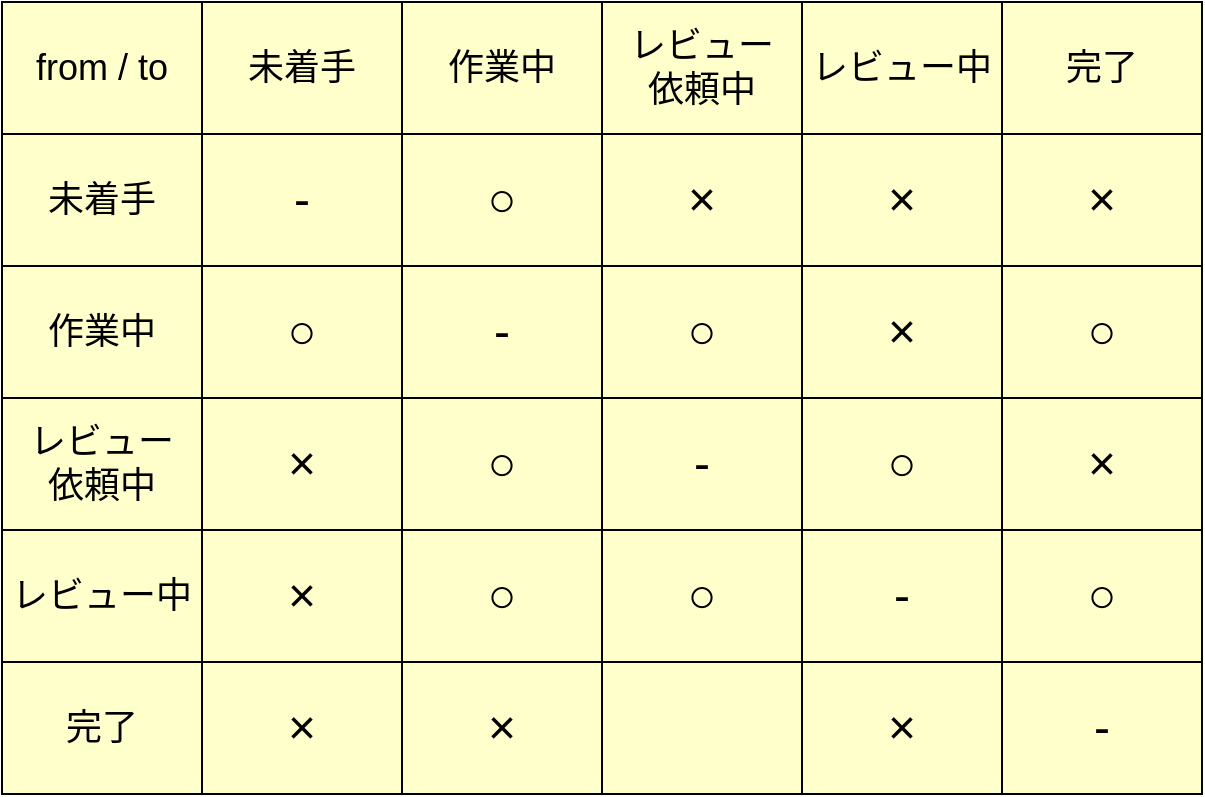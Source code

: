 <mxfile>
    <diagram id="P8KsfzqtJGq3ZEd3K50W" name="Page-1">
        <mxGraphModel dx="561" dy="556" grid="1" gridSize="10" guides="1" tooltips="1" connect="1" arrows="1" fold="1" page="1" pageScale="1" pageWidth="850" pageHeight="1100" math="0" shadow="0">
            <root>
                <mxCell id="0"/>
                <mxCell id="1" parent="0"/>
                <mxCell id="2" value="" style="shape=table;startSize=0;container=1;collapsible=0;childLayout=tableLayout;fillColor=#FFFFCC;" vertex="1" parent="1">
                    <mxGeometry x="30" y="70" width="600" height="396" as="geometry"/>
                </mxCell>
                <mxCell id="3" value="" style="shape=tableRow;horizontal=0;startSize=0;swimlaneHead=0;swimlaneBody=0;top=0;left=0;bottom=0;right=0;collapsible=0;dropTarget=0;fillColor=none;points=[[0,0.5],[1,0.5]];portConstraint=eastwest;" vertex="1" parent="2">
                    <mxGeometry width="600" height="66" as="geometry"/>
                </mxCell>
                <mxCell id="4" value="&lt;font style=&quot;font-size: 18px;&quot;&gt;from / to&lt;/font&gt;" style="shape=partialRectangle;html=1;whiteSpace=wrap;connectable=0;overflow=hidden;fillColor=none;top=0;left=0;bottom=0;right=0;pointerEvents=1;" vertex="1" parent="3">
                    <mxGeometry width="100" height="66" as="geometry">
                        <mxRectangle width="100" height="66" as="alternateBounds"/>
                    </mxGeometry>
                </mxCell>
                <mxCell id="5" value="&lt;font style=&quot;font-size: 18px;&quot;&gt;未着手&lt;/font&gt;" style="shape=partialRectangle;html=1;whiteSpace=wrap;connectable=0;overflow=hidden;fillColor=none;top=0;left=0;bottom=0;right=0;pointerEvents=1;" vertex="1" parent="3">
                    <mxGeometry x="100" width="100" height="66" as="geometry">
                        <mxRectangle width="100" height="66" as="alternateBounds"/>
                    </mxGeometry>
                </mxCell>
                <mxCell id="6" value="&lt;font style=&quot;font-size: 18px;&quot;&gt;作業中&lt;/font&gt;" style="shape=partialRectangle;html=1;whiteSpace=wrap;connectable=0;overflow=hidden;fillColor=none;top=0;left=0;bottom=0;right=0;pointerEvents=1;" vertex="1" parent="3">
                    <mxGeometry x="200" width="100" height="66" as="geometry">
                        <mxRectangle width="100" height="66" as="alternateBounds"/>
                    </mxGeometry>
                </mxCell>
                <mxCell id="48" value="&lt;font style=&quot;font-size: 18px;&quot;&gt;レビュー&lt;br&gt;依頼中&lt;/font&gt;" style="shape=partialRectangle;html=1;whiteSpace=wrap;connectable=0;overflow=hidden;fillColor=none;top=0;left=0;bottom=0;right=0;pointerEvents=1;" vertex="1" parent="3">
                    <mxGeometry x="300" width="100" height="66" as="geometry">
                        <mxRectangle width="100" height="66" as="alternateBounds"/>
                    </mxGeometry>
                </mxCell>
                <mxCell id="7" value="&lt;font style=&quot;font-size: 18px;&quot;&gt;レビュー中&lt;/font&gt;" style="shape=partialRectangle;html=1;whiteSpace=wrap;connectable=0;overflow=hidden;fillColor=none;top=0;left=0;bottom=0;right=0;pointerEvents=1;" vertex="1" parent="3">
                    <mxGeometry x="400" width="100" height="66" as="geometry">
                        <mxRectangle width="100" height="66" as="alternateBounds"/>
                    </mxGeometry>
                </mxCell>
                <mxCell id="8" value="&lt;font style=&quot;font-size: 18px;&quot;&gt;完了&lt;/font&gt;" style="shape=partialRectangle;html=1;whiteSpace=wrap;connectable=0;overflow=hidden;fillColor=none;top=0;left=0;bottom=0;right=0;pointerEvents=1;" vertex="1" parent="3">
                    <mxGeometry x="500" width="100" height="66" as="geometry">
                        <mxRectangle width="100" height="66" as="alternateBounds"/>
                    </mxGeometry>
                </mxCell>
                <mxCell id="9" value="" style="shape=tableRow;horizontal=0;startSize=0;swimlaneHead=0;swimlaneBody=0;top=0;left=0;bottom=0;right=0;collapsible=0;dropTarget=0;fillColor=none;points=[[0,0.5],[1,0.5]];portConstraint=eastwest;" vertex="1" parent="2">
                    <mxGeometry y="66" width="600" height="66" as="geometry"/>
                </mxCell>
                <mxCell id="10" value="&lt;font style=&quot;font-size: 18px;&quot;&gt;未着手&lt;/font&gt;" style="shape=partialRectangle;html=1;whiteSpace=wrap;connectable=0;overflow=hidden;fillColor=none;top=0;left=0;bottom=0;right=0;pointerEvents=1;" vertex="1" parent="9">
                    <mxGeometry width="100" height="66" as="geometry">
                        <mxRectangle width="100" height="66" as="alternateBounds"/>
                    </mxGeometry>
                </mxCell>
                <mxCell id="11" value="&lt;font style=&quot;font-size: 24px;&quot;&gt;-&lt;/font&gt;" style="shape=partialRectangle;html=1;whiteSpace=wrap;connectable=0;overflow=hidden;fillColor=none;top=0;left=0;bottom=0;right=0;pointerEvents=1;" vertex="1" parent="9">
                    <mxGeometry x="100" width="100" height="66" as="geometry">
                        <mxRectangle width="100" height="66" as="alternateBounds"/>
                    </mxGeometry>
                </mxCell>
                <mxCell id="12" value="&lt;font style=&quot;font-size: 24px;&quot;&gt;○&lt;/font&gt;" style="shape=partialRectangle;html=1;whiteSpace=wrap;connectable=0;overflow=hidden;fillColor=none;top=0;left=0;bottom=0;right=0;pointerEvents=1;" vertex="1" parent="9">
                    <mxGeometry x="200" width="100" height="66" as="geometry">
                        <mxRectangle width="100" height="66" as="alternateBounds"/>
                    </mxGeometry>
                </mxCell>
                <mxCell id="49" value="&lt;span style=&quot;font-size: 24px;&quot;&gt;×&lt;/span&gt;" style="shape=partialRectangle;html=1;whiteSpace=wrap;connectable=0;overflow=hidden;fillColor=none;top=0;left=0;bottom=0;right=0;pointerEvents=1;" vertex="1" parent="9">
                    <mxGeometry x="300" width="100" height="66" as="geometry">
                        <mxRectangle width="100" height="66" as="alternateBounds"/>
                    </mxGeometry>
                </mxCell>
                <mxCell id="13" value="&lt;span style=&quot;font-size: 24px;&quot;&gt;×&lt;/span&gt;" style="shape=partialRectangle;html=1;whiteSpace=wrap;connectable=0;overflow=hidden;fillColor=none;top=0;left=0;bottom=0;right=0;pointerEvents=1;" vertex="1" parent="9">
                    <mxGeometry x="400" width="100" height="66" as="geometry">
                        <mxRectangle width="100" height="66" as="alternateBounds"/>
                    </mxGeometry>
                </mxCell>
                <mxCell id="14" value="&lt;span style=&quot;font-size: 24px;&quot;&gt;×&lt;/span&gt;" style="shape=partialRectangle;html=1;whiteSpace=wrap;connectable=0;overflow=hidden;fillColor=none;top=0;left=0;bottom=0;right=0;pointerEvents=1;" vertex="1" parent="9">
                    <mxGeometry x="500" width="100" height="66" as="geometry">
                        <mxRectangle width="100" height="66" as="alternateBounds"/>
                    </mxGeometry>
                </mxCell>
                <mxCell id="15" value="" style="shape=tableRow;horizontal=0;startSize=0;swimlaneHead=0;swimlaneBody=0;top=0;left=0;bottom=0;right=0;collapsible=0;dropTarget=0;fillColor=none;points=[[0,0.5],[1,0.5]];portConstraint=eastwest;" vertex="1" parent="2">
                    <mxGeometry y="132" width="600" height="66" as="geometry"/>
                </mxCell>
                <mxCell id="16" value="&lt;font style=&quot;font-size: 18px;&quot;&gt;作業中&lt;/font&gt;" style="shape=partialRectangle;html=1;whiteSpace=wrap;connectable=0;overflow=hidden;fillColor=none;top=0;left=0;bottom=0;right=0;pointerEvents=1;" vertex="1" parent="15">
                    <mxGeometry width="100" height="66" as="geometry">
                        <mxRectangle width="100" height="66" as="alternateBounds"/>
                    </mxGeometry>
                </mxCell>
                <mxCell id="17" value="&lt;span style=&quot;font-size: 24px;&quot;&gt;○&lt;/span&gt;" style="shape=partialRectangle;html=1;whiteSpace=wrap;connectable=0;overflow=hidden;fillColor=none;top=0;left=0;bottom=0;right=0;pointerEvents=1;" vertex="1" parent="15">
                    <mxGeometry x="100" width="100" height="66" as="geometry">
                        <mxRectangle width="100" height="66" as="alternateBounds"/>
                    </mxGeometry>
                </mxCell>
                <mxCell id="18" value="&lt;span style=&quot;font-size: 24px;&quot;&gt;-&lt;/span&gt;" style="shape=partialRectangle;html=1;whiteSpace=wrap;connectable=0;overflow=hidden;fillColor=none;top=0;left=0;bottom=0;right=0;pointerEvents=1;" vertex="1" parent="15">
                    <mxGeometry x="200" width="100" height="66" as="geometry">
                        <mxRectangle width="100" height="66" as="alternateBounds"/>
                    </mxGeometry>
                </mxCell>
                <mxCell id="50" value="&lt;span style=&quot;font-size: 24px;&quot;&gt;○&lt;/span&gt;" style="shape=partialRectangle;html=1;whiteSpace=wrap;connectable=0;overflow=hidden;fillColor=none;top=0;left=0;bottom=0;right=0;pointerEvents=1;" vertex="1" parent="15">
                    <mxGeometry x="300" width="100" height="66" as="geometry">
                        <mxRectangle width="100" height="66" as="alternateBounds"/>
                    </mxGeometry>
                </mxCell>
                <mxCell id="19" value="&lt;span style=&quot;font-size: 24px;&quot;&gt;×&lt;/span&gt;" style="shape=partialRectangle;html=1;whiteSpace=wrap;connectable=0;overflow=hidden;fillColor=none;top=0;left=0;bottom=0;right=0;pointerEvents=1;" vertex="1" parent="15">
                    <mxGeometry x="400" width="100" height="66" as="geometry">
                        <mxRectangle width="100" height="66" as="alternateBounds"/>
                    </mxGeometry>
                </mxCell>
                <mxCell id="20" value="&lt;span style=&quot;font-size: 24px;&quot;&gt;○&lt;/span&gt;" style="shape=partialRectangle;html=1;whiteSpace=wrap;connectable=0;overflow=hidden;fillColor=none;top=0;left=0;bottom=0;right=0;pointerEvents=1;" vertex="1" parent="15">
                    <mxGeometry x="500" width="100" height="66" as="geometry">
                        <mxRectangle width="100" height="66" as="alternateBounds"/>
                    </mxGeometry>
                </mxCell>
                <mxCell id="53" style="shape=tableRow;horizontal=0;startSize=0;swimlaneHead=0;swimlaneBody=0;top=0;left=0;bottom=0;right=0;collapsible=0;dropTarget=0;fillColor=none;points=[[0,0.5],[1,0.5]];portConstraint=eastwest;" vertex="1" parent="2">
                    <mxGeometry y="198" width="600" height="66" as="geometry"/>
                </mxCell>
                <mxCell id="54" value="&lt;font style=&quot;font-size: 18px;&quot;&gt;レビュー&lt;br&gt;依頼中&lt;/font&gt;" style="shape=partialRectangle;html=1;whiteSpace=wrap;connectable=0;overflow=hidden;fillColor=none;top=0;left=0;bottom=0;right=0;pointerEvents=1;" vertex="1" parent="53">
                    <mxGeometry width="100" height="66" as="geometry">
                        <mxRectangle width="100" height="66" as="alternateBounds"/>
                    </mxGeometry>
                </mxCell>
                <mxCell id="55" value="&lt;span style=&quot;font-size: 24px;&quot;&gt;×&lt;/span&gt;" style="shape=partialRectangle;html=1;whiteSpace=wrap;connectable=0;overflow=hidden;fillColor=none;top=0;left=0;bottom=0;right=0;pointerEvents=1;" vertex="1" parent="53">
                    <mxGeometry x="100" width="100" height="66" as="geometry">
                        <mxRectangle width="100" height="66" as="alternateBounds"/>
                    </mxGeometry>
                </mxCell>
                <mxCell id="56" value="&lt;span style=&quot;font-size: 24px;&quot;&gt;○&lt;/span&gt;" style="shape=partialRectangle;html=1;whiteSpace=wrap;connectable=0;overflow=hidden;fillColor=none;top=0;left=0;bottom=0;right=0;pointerEvents=1;" vertex="1" parent="53">
                    <mxGeometry x="200" width="100" height="66" as="geometry">
                        <mxRectangle width="100" height="66" as="alternateBounds"/>
                    </mxGeometry>
                </mxCell>
                <mxCell id="57" value="&lt;span style=&quot;font-size: 24px;&quot;&gt;-&lt;/span&gt;" style="shape=partialRectangle;html=1;whiteSpace=wrap;connectable=0;overflow=hidden;fillColor=none;top=0;left=0;bottom=0;right=0;pointerEvents=1;" vertex="1" parent="53">
                    <mxGeometry x="300" width="100" height="66" as="geometry">
                        <mxRectangle width="100" height="66" as="alternateBounds"/>
                    </mxGeometry>
                </mxCell>
                <mxCell id="58" value="&lt;span style=&quot;font-size: 24px;&quot;&gt;○&lt;/span&gt;" style="shape=partialRectangle;html=1;whiteSpace=wrap;connectable=0;overflow=hidden;fillColor=none;top=0;left=0;bottom=0;right=0;pointerEvents=1;" vertex="1" parent="53">
                    <mxGeometry x="400" width="100" height="66" as="geometry">
                        <mxRectangle width="100" height="66" as="alternateBounds"/>
                    </mxGeometry>
                </mxCell>
                <mxCell id="59" value="&lt;span style=&quot;font-size: 24px;&quot;&gt;×&lt;/span&gt;" style="shape=partialRectangle;html=1;whiteSpace=wrap;connectable=0;overflow=hidden;fillColor=none;top=0;left=0;bottom=0;right=0;pointerEvents=1;" vertex="1" parent="53">
                    <mxGeometry x="500" width="100" height="66" as="geometry">
                        <mxRectangle width="100" height="66" as="alternateBounds"/>
                    </mxGeometry>
                </mxCell>
                <mxCell id="21" value="" style="shape=tableRow;horizontal=0;startSize=0;swimlaneHead=0;swimlaneBody=0;top=0;left=0;bottom=0;right=0;collapsible=0;dropTarget=0;fillColor=none;points=[[0,0.5],[1,0.5]];portConstraint=eastwest;" vertex="1" parent="2">
                    <mxGeometry y="264" width="600" height="66" as="geometry"/>
                </mxCell>
                <mxCell id="22" value="&lt;font style=&quot;font-size: 18px;&quot;&gt;レビュー中&lt;/font&gt;" style="shape=partialRectangle;html=1;whiteSpace=wrap;connectable=0;overflow=hidden;fillColor=none;top=0;left=0;bottom=0;right=0;pointerEvents=1;" vertex="1" parent="21">
                    <mxGeometry width="100" height="66" as="geometry">
                        <mxRectangle width="100" height="66" as="alternateBounds"/>
                    </mxGeometry>
                </mxCell>
                <mxCell id="23" value="&lt;span style=&quot;font-size: 24px;&quot;&gt;×&lt;/span&gt;" style="shape=partialRectangle;html=1;whiteSpace=wrap;connectable=0;overflow=hidden;fillColor=none;top=0;left=0;bottom=0;right=0;pointerEvents=1;" vertex="1" parent="21">
                    <mxGeometry x="100" width="100" height="66" as="geometry">
                        <mxRectangle width="100" height="66" as="alternateBounds"/>
                    </mxGeometry>
                </mxCell>
                <mxCell id="24" value="&lt;span style=&quot;font-size: 24px;&quot;&gt;○&lt;/span&gt;" style="shape=partialRectangle;html=1;whiteSpace=wrap;connectable=0;overflow=hidden;fillColor=none;top=0;left=0;bottom=0;right=0;pointerEvents=1;" vertex="1" parent="21">
                    <mxGeometry x="200" width="100" height="66" as="geometry">
                        <mxRectangle width="100" height="66" as="alternateBounds"/>
                    </mxGeometry>
                </mxCell>
                <mxCell id="51" value="&lt;span style=&quot;font-size: 24px;&quot;&gt;○&lt;/span&gt;" style="shape=partialRectangle;html=1;whiteSpace=wrap;connectable=0;overflow=hidden;fillColor=none;top=0;left=0;bottom=0;right=0;pointerEvents=1;" vertex="1" parent="21">
                    <mxGeometry x="300" width="100" height="66" as="geometry">
                        <mxRectangle width="100" height="66" as="alternateBounds"/>
                    </mxGeometry>
                </mxCell>
                <mxCell id="25" value="&lt;span style=&quot;font-size: 24px;&quot;&gt;-&lt;/span&gt;" style="shape=partialRectangle;html=1;whiteSpace=wrap;connectable=0;overflow=hidden;fillColor=none;top=0;left=0;bottom=0;right=0;pointerEvents=1;" vertex="1" parent="21">
                    <mxGeometry x="400" width="100" height="66" as="geometry">
                        <mxRectangle width="100" height="66" as="alternateBounds"/>
                    </mxGeometry>
                </mxCell>
                <mxCell id="26" value="&lt;span style=&quot;font-size: 24px;&quot;&gt;○&lt;/span&gt;" style="shape=partialRectangle;html=1;whiteSpace=wrap;connectable=0;overflow=hidden;fillColor=none;top=0;left=0;bottom=0;right=0;pointerEvents=1;" vertex="1" parent="21">
                    <mxGeometry x="500" width="100" height="66" as="geometry">
                        <mxRectangle width="100" height="66" as="alternateBounds"/>
                    </mxGeometry>
                </mxCell>
                <mxCell id="27" value="" style="shape=tableRow;horizontal=0;startSize=0;swimlaneHead=0;swimlaneBody=0;top=0;left=0;bottom=0;right=0;collapsible=0;dropTarget=0;fillColor=none;points=[[0,0.5],[1,0.5]];portConstraint=eastwest;" vertex="1" parent="2">
                    <mxGeometry y="330" width="600" height="66" as="geometry"/>
                </mxCell>
                <mxCell id="28" value="&lt;font style=&quot;font-size: 18px;&quot;&gt;完了&lt;/font&gt;" style="shape=partialRectangle;html=1;whiteSpace=wrap;connectable=0;overflow=hidden;fillColor=none;top=0;left=0;bottom=0;right=0;pointerEvents=1;" vertex="1" parent="27">
                    <mxGeometry width="100" height="66" as="geometry">
                        <mxRectangle width="100" height="66" as="alternateBounds"/>
                    </mxGeometry>
                </mxCell>
                <mxCell id="29" value="&lt;span style=&quot;font-size: 24px;&quot;&gt;×&lt;/span&gt;" style="shape=partialRectangle;html=1;whiteSpace=wrap;connectable=0;overflow=hidden;fillColor=none;top=0;left=0;bottom=0;right=0;pointerEvents=1;" vertex="1" parent="27">
                    <mxGeometry x="100" width="100" height="66" as="geometry">
                        <mxRectangle width="100" height="66" as="alternateBounds"/>
                    </mxGeometry>
                </mxCell>
                <mxCell id="30" value="&lt;span style=&quot;font-size: 24px;&quot;&gt;×&lt;/span&gt;" style="shape=partialRectangle;html=1;whiteSpace=wrap;connectable=0;overflow=hidden;fillColor=none;top=0;left=0;bottom=0;right=0;pointerEvents=1;" vertex="1" parent="27">
                    <mxGeometry x="200" width="100" height="66" as="geometry">
                        <mxRectangle width="100" height="66" as="alternateBounds"/>
                    </mxGeometry>
                </mxCell>
                <mxCell id="52" style="shape=partialRectangle;html=1;whiteSpace=wrap;connectable=0;overflow=hidden;fillColor=none;top=0;left=0;bottom=0;right=0;pointerEvents=1;" vertex="1" parent="27">
                    <mxGeometry x="300" width="100" height="66" as="geometry">
                        <mxRectangle width="100" height="66" as="alternateBounds"/>
                    </mxGeometry>
                </mxCell>
                <mxCell id="31" value="&lt;span style=&quot;font-size: 24px;&quot;&gt;×&lt;/span&gt;" style="shape=partialRectangle;html=1;whiteSpace=wrap;connectable=0;overflow=hidden;fillColor=none;top=0;left=0;bottom=0;right=0;pointerEvents=1;" vertex="1" parent="27">
                    <mxGeometry x="400" width="100" height="66" as="geometry">
                        <mxRectangle width="100" height="66" as="alternateBounds"/>
                    </mxGeometry>
                </mxCell>
                <mxCell id="32" value="&lt;span style=&quot;font-size: 24px;&quot;&gt;-&lt;/span&gt;" style="shape=partialRectangle;html=1;whiteSpace=wrap;connectable=0;overflow=hidden;fillColor=none;top=0;left=0;bottom=0;right=0;pointerEvents=1;" vertex="1" parent="27">
                    <mxGeometry x="500" width="100" height="66" as="geometry">
                        <mxRectangle width="100" height="66" as="alternateBounds"/>
                    </mxGeometry>
                </mxCell>
            </root>
        </mxGraphModel>
    </diagram>
</mxfile>
